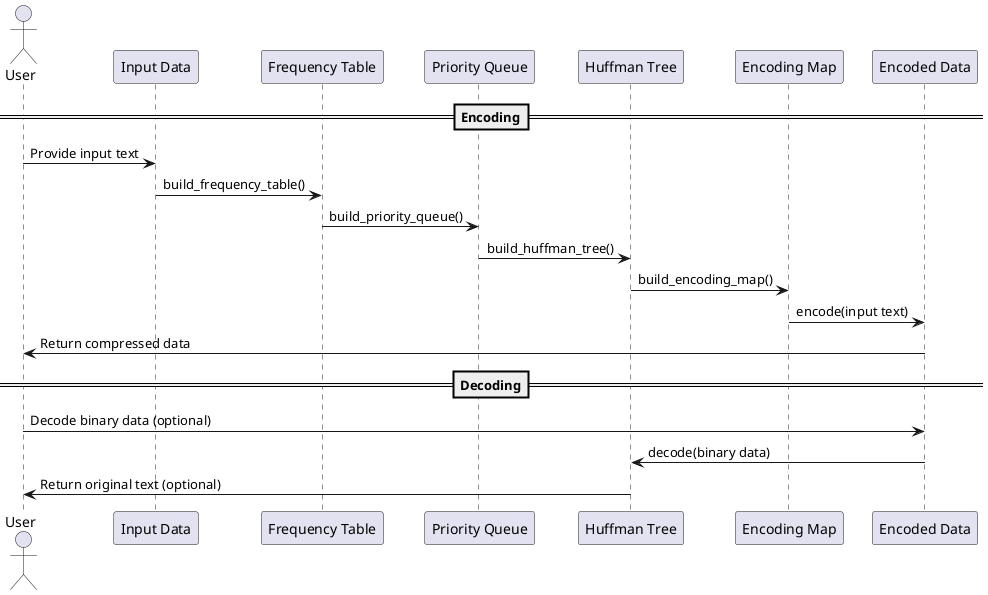@startuml seq
actor User

participant "Input Data" as InputData
participant "Frequency Table" as FrequencyTable
participant "Priority Queue" as PriorityQueue
participant "Huffman Tree" as HuffmanTree
participant "Encoding Map" as EncodingMap
participant "Encoded Data" as EncodedData

==Encoding==
User -> InputData : Provide input text
InputData -> FrequencyTable : build_frequency_table()
FrequencyTable -> PriorityQueue : build_priority_queue()
PriorityQueue -> HuffmanTree : build_huffman_tree()
HuffmanTree -> EncodingMap : build_encoding_map()
EncodingMap -> EncodedData : encode(input text)
EncodedData -> User : Return compressed data


==Decoding==
User -> EncodedData : Decode binary data (optional)
EncodedData -> HuffmanTree : decode(binary data)
HuffmanTree -> User : Return original text (optional)

@enduml
